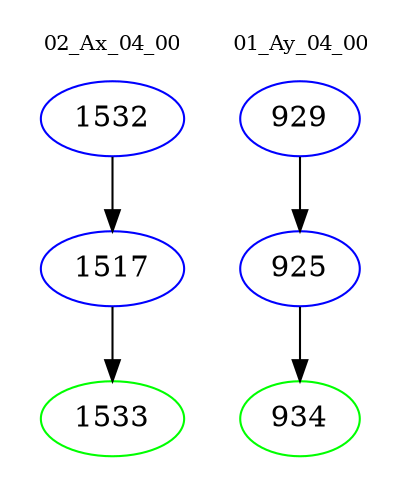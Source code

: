 digraph{
subgraph cluster_0 {
color = white
label = "02_Ax_04_00";
fontsize=10;
T0_1532 [label="1532", color="blue"]
T0_1532 -> T0_1517 [color="black"]
T0_1517 [label="1517", color="blue"]
T0_1517 -> T0_1533 [color="black"]
T0_1533 [label="1533", color="green"]
}
subgraph cluster_1 {
color = white
label = "01_Ay_04_00";
fontsize=10;
T1_929 [label="929", color="blue"]
T1_929 -> T1_925 [color="black"]
T1_925 [label="925", color="blue"]
T1_925 -> T1_934 [color="black"]
T1_934 [label="934", color="green"]
}
}
